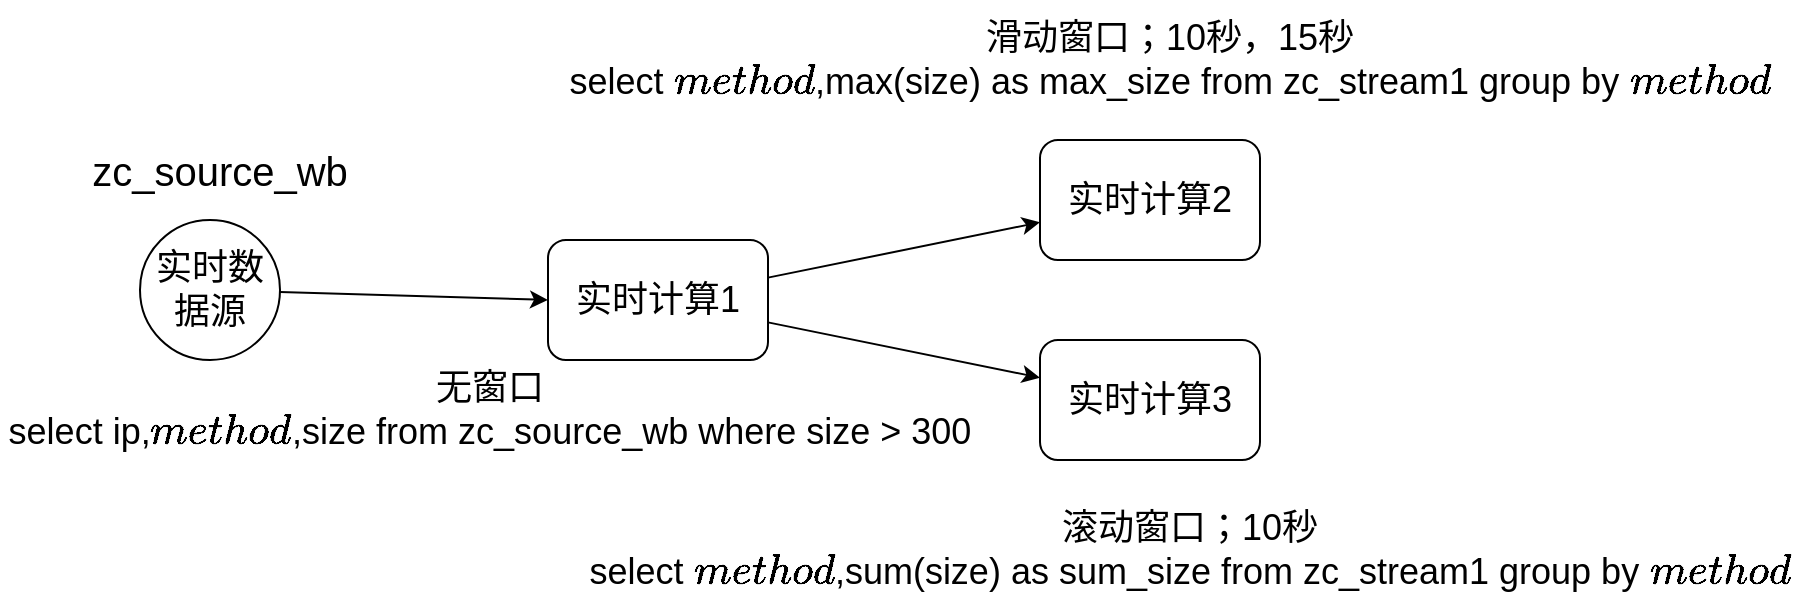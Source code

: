 <mxfile version="13.6.2" type="device"><diagram id="C5RBs43oDa-KdzZeNtuy" name="Page-1"><mxGraphModel dx="1106" dy="1003" grid="1" gridSize="10" guides="1" tooltips="1" connect="1" arrows="1" fold="1" page="1" pageScale="1" pageWidth="827" pageHeight="1169" math="0" shadow="0"><root><mxCell id="WIyWlLk6GJQsqaUBKTNV-0"/><mxCell id="WIyWlLk6GJQsqaUBKTNV-1" parent="WIyWlLk6GJQsqaUBKTNV-0"/><mxCell id="ySION4UEpid3Iv2Ilcj_-4" style="rounded=0;orthogonalLoop=1;jettySize=auto;html=1;entryX=0;entryY=0.5;entryDx=0;entryDy=0;" parent="WIyWlLk6GJQsqaUBKTNV-1" source="i3aDX_O5-cR0pmbdpUMI-0" target="i3aDX_O5-cR0pmbdpUMI-1" edge="1"><mxGeometry relative="1" as="geometry"/></mxCell><mxCell id="i3aDX_O5-cR0pmbdpUMI-0" value="&lt;font style=&quot;font-size: 18px&quot;&gt;实时数据源&lt;/font&gt;" style="ellipse;whiteSpace=wrap;html=1;aspect=fixed;" parent="WIyWlLk6GJQsqaUBKTNV-1" vertex="1"><mxGeometry x="100" y="220" width="70" height="70" as="geometry"/></mxCell><mxCell id="ySION4UEpid3Iv2Ilcj_-5" style="edgeStyle=none;rounded=0;orthogonalLoop=1;jettySize=auto;html=1;" parent="WIyWlLk6GJQsqaUBKTNV-1" source="i3aDX_O5-cR0pmbdpUMI-1" target="i3aDX_O5-cR0pmbdpUMI-2" edge="1"><mxGeometry relative="1" as="geometry"/></mxCell><mxCell id="ySION4UEpid3Iv2Ilcj_-6" style="edgeStyle=none;rounded=0;orthogonalLoop=1;jettySize=auto;html=1;" parent="WIyWlLk6GJQsqaUBKTNV-1" source="i3aDX_O5-cR0pmbdpUMI-1" target="i3aDX_O5-cR0pmbdpUMI-3" edge="1"><mxGeometry relative="1" as="geometry"/></mxCell><mxCell id="i3aDX_O5-cR0pmbdpUMI-1" value="&lt;font style=&quot;font-size: 18px&quot;&gt;实时计算1&lt;/font&gt;" style="rounded=1;whiteSpace=wrap;html=1;" parent="WIyWlLk6GJQsqaUBKTNV-1" vertex="1"><mxGeometry x="304" y="230" width="110" height="60" as="geometry"/></mxCell><mxCell id="i3aDX_O5-cR0pmbdpUMI-2" value="&lt;font style=&quot;font-size: 18px&quot;&gt;实时计算2&lt;/font&gt;" style="rounded=1;whiteSpace=wrap;html=1;" parent="WIyWlLk6GJQsqaUBKTNV-1" vertex="1"><mxGeometry x="550" y="180" width="110" height="60" as="geometry"/></mxCell><mxCell id="i3aDX_O5-cR0pmbdpUMI-3" value="&lt;font style=&quot;font-size: 18px&quot;&gt;实时计算3&lt;/font&gt;" style="rounded=1;whiteSpace=wrap;html=1;" parent="WIyWlLk6GJQsqaUBKTNV-1" vertex="1"><mxGeometry x="550" y="280" width="110" height="60" as="geometry"/></mxCell><mxCell id="i3aDX_O5-cR0pmbdpUMI-4" value="&lt;font style=&quot;font-size: 20px&quot;&gt;zc_source_wb&lt;/font&gt;" style="text;html=1;strokeColor=none;fillColor=none;align=center;verticalAlign=middle;whiteSpace=wrap;rounded=0;" parent="WIyWlLk6GJQsqaUBKTNV-1" vertex="1"><mxGeometry x="65" y="180" width="150" height="30" as="geometry"/></mxCell><mxCell id="ySION4UEpid3Iv2Ilcj_-0" value="&lt;font style=&quot;font-size: 18px&quot;&gt;无窗口&lt;br&gt;select ip,`method`,size from zc_source_wb where size &amp;gt; 300&lt;/font&gt;" style="text;html=1;strokeColor=none;fillColor=none;align=center;verticalAlign=middle;whiteSpace=wrap;rounded=0;" parent="WIyWlLk6GJQsqaUBKTNV-1" vertex="1"><mxGeometry x="30" y="280" width="490" height="70" as="geometry"/></mxCell><mxCell id="ySION4UEpid3Iv2Ilcj_-2" value="&lt;font style=&quot;font-size: 18px&quot;&gt;滑动窗口；10秒，15秒&lt;br&gt;select `method`,max(size) as max_size from zc_stream1 group by `method`&lt;/font&gt;" style="text;html=1;strokeColor=none;fillColor=none;align=center;verticalAlign=middle;whiteSpace=wrap;rounded=0;" parent="WIyWlLk6GJQsqaUBKTNV-1" vertex="1"><mxGeometry x="310" y="110" width="610" height="60" as="geometry"/></mxCell><mxCell id="ySION4UEpid3Iv2Ilcj_-3" value="&lt;font style=&quot;font-size: 18px&quot;&gt;滚动窗口；10秒&lt;br&gt;select `method`,sum(size) as sum_size from zc_stream1 group by `method`&lt;/font&gt;" style="text;html=1;strokeColor=none;fillColor=none;align=center;verticalAlign=middle;whiteSpace=wrap;rounded=0;" parent="WIyWlLk6GJQsqaUBKTNV-1" vertex="1"><mxGeometry x="320" y="360" width="610" height="50" as="geometry"/></mxCell></root></mxGraphModel></diagram></mxfile>